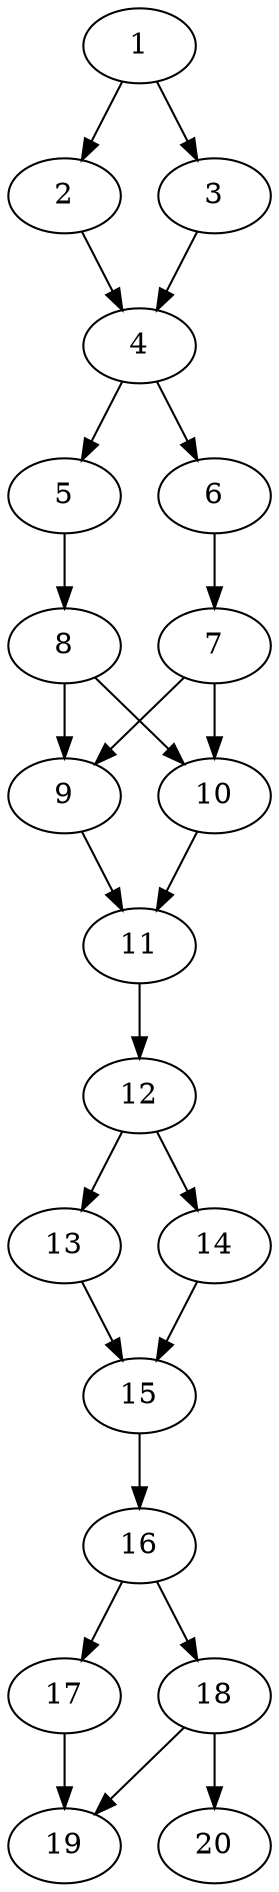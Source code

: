 // DAG automatically generated by daggen at Thu Oct  3 13:58:43 2019
// ./daggen --dot -n 20 --ccr 0.3 --fat 0.3 --regular 0.7 --density 0.9 --mindata 5242880 --maxdata 52428800 
digraph G {
  1 [size="67153920", alpha="0.02", expect_size="20146176"] 
  1 -> 2 [size ="20146176"]
  1 -> 3 [size ="20146176"]
  2 [size="136110080", alpha="0.18", expect_size="40833024"] 
  2 -> 4 [size ="40833024"]
  3 [size="152743253", alpha="0.07", expect_size="45822976"] 
  3 -> 4 [size ="45822976"]
  4 [size="143407787", alpha="0.02", expect_size="43022336"] 
  4 -> 5 [size ="43022336"]
  4 -> 6 [size ="43022336"]
  5 [size="108656640", alpha="0.19", expect_size="32596992"] 
  5 -> 8 [size ="32596992"]
  6 [size="94194347", alpha="0.17", expect_size="28258304"] 
  6 -> 7 [size ="28258304"]
  7 [size="145537707", alpha="0.01", expect_size="43661312"] 
  7 -> 9 [size ="43661312"]
  7 -> 10 [size ="43661312"]
  8 [size="145005227", alpha="0.11", expect_size="43501568"] 
  8 -> 9 [size ="43501568"]
  8 -> 10 [size ="43501568"]
  9 [size="163194880", alpha="0.03", expect_size="48958464"] 
  9 -> 11 [size ="48958464"]
  10 [size="20299093", alpha="0.03", expect_size="6089728"] 
  10 -> 11 [size ="6089728"]
  11 [size="99102720", alpha="0.16", expect_size="29730816"] 
  11 -> 12 [size ="29730816"]
  12 [size="118466560", alpha="0.02", expect_size="35539968"] 
  12 -> 13 [size ="35539968"]
  12 -> 14 [size ="35539968"]
  13 [size="104267093", alpha="0.12", expect_size="31280128"] 
  13 -> 15 [size ="31280128"]
  14 [size="159252480", alpha="0.09", expect_size="47775744"] 
  14 -> 15 [size ="47775744"]
  15 [size="173274453", alpha="0.12", expect_size="51982336"] 
  15 -> 16 [size ="51982336"]
  16 [size="163700053", alpha="0.17", expect_size="49110016"] 
  16 -> 17 [size ="49110016"]
  16 -> 18 [size ="49110016"]
  17 [size="139072853", alpha="0.18", expect_size="41721856"] 
  17 -> 19 [size ="41721856"]
  18 [size="149056853", alpha="0.19", expect_size="44717056"] 
  18 -> 19 [size ="44717056"]
  18 -> 20 [size ="44717056"]
  19 [size="81053013", alpha="0.06", expect_size="24315904"] 
  20 [size="105731413", alpha="0.02", expect_size="31719424"] 
}
